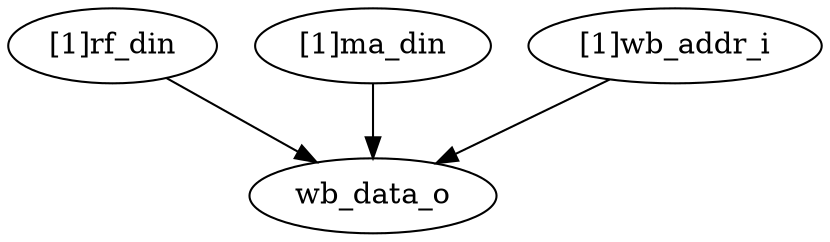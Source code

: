 strict digraph "" {
	"[1]rf_din"	 [complexity=2,
		importance=0.0766641820322,
		rank=0.0383320910161];
	wb_data_o	 [complexity=0,
		importance=0.0518001571081,
		rank=0.0];
	"[1]rf_din" -> wb_data_o;
	"[1]ma_din"	 [complexity=2,
		importance=0.0766641820322,
		rank=0.0383320910161];
	"[1]ma_din" -> wb_data_o;
	"[1]wb_addr_i"	 [complexity=1,
		importance=0.12846433914,
		rank=0.12846433914];
	"[1]wb_addr_i" -> wb_data_o;
}
